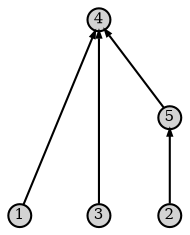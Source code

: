 digraph genome {
	// nodesep = 0.3
	rank = same
	rankdir = BT
	// ranksep = 0.2

	node [fixedsize = true]
	node [fontsize = 7]
	node [shape = circle]
	node [style = filled]
	node [width = 0.15]

	subgraph 0 {
		N0 [label = 1]
		N1 [label = 2]
		N2 [label = 3]
	}

	subgraph 1 {
		N4 [label = 5]
	}

	subgraph 2 {
		N3 [label = 4]
	}

	edge [arrowsize = 0.3]

	N0 -> N3
	// N1 -> N3
	N2 -> N3
	N1 -> N4
	N4 -> N3
}
